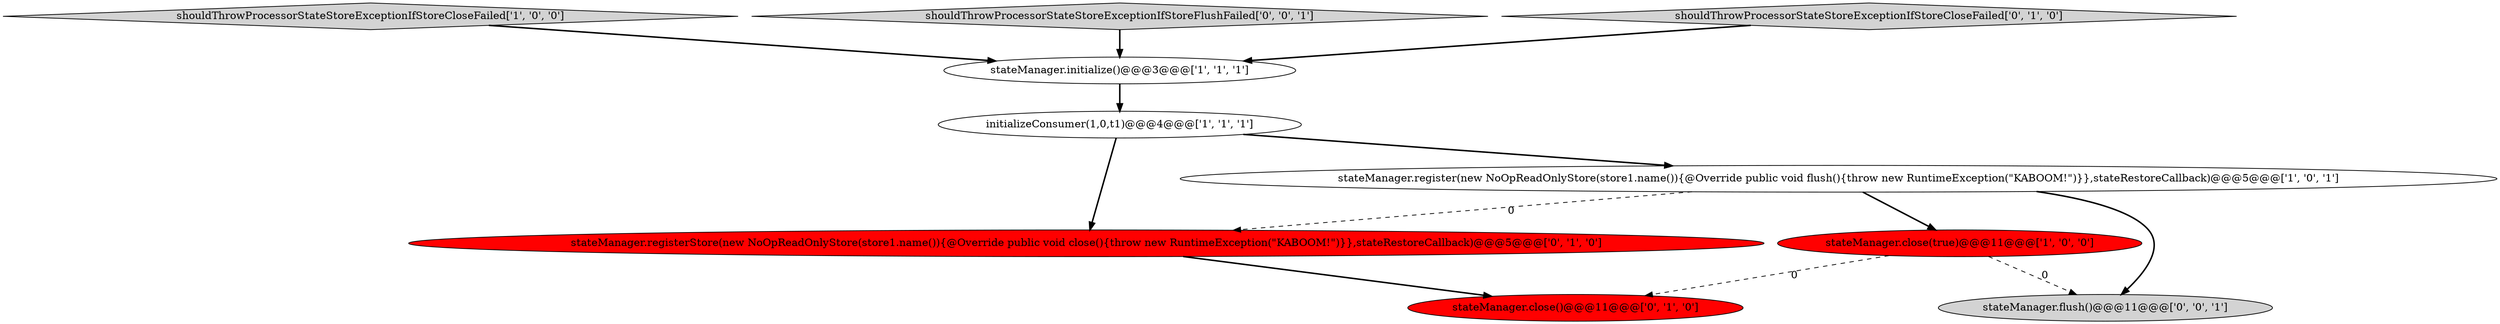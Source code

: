 digraph {
3 [style = filled, label = "stateManager.register(new NoOpReadOnlyStore(store1.name()){@Override public void flush(){throw new RuntimeException(\"KABOOM!\")}},stateRestoreCallback)@@@5@@@['1', '0', '1']", fillcolor = white, shape = ellipse image = "AAA0AAABBB1BBB"];
4 [style = filled, label = "shouldThrowProcessorStateStoreExceptionIfStoreCloseFailed['1', '0', '0']", fillcolor = lightgray, shape = diamond image = "AAA0AAABBB1BBB"];
9 [style = filled, label = "shouldThrowProcessorStateStoreExceptionIfStoreFlushFailed['0', '0', '1']", fillcolor = lightgray, shape = diamond image = "AAA0AAABBB3BBB"];
0 [style = filled, label = "stateManager.close(true)@@@11@@@['1', '0', '0']", fillcolor = red, shape = ellipse image = "AAA1AAABBB1BBB"];
6 [style = filled, label = "stateManager.registerStore(new NoOpReadOnlyStore(store1.name()){@Override public void close(){throw new RuntimeException(\"KABOOM!\")}},stateRestoreCallback)@@@5@@@['0', '1', '0']", fillcolor = red, shape = ellipse image = "AAA1AAABBB2BBB"];
1 [style = filled, label = "initializeConsumer(1,0,t1)@@@4@@@['1', '1', '1']", fillcolor = white, shape = ellipse image = "AAA0AAABBB1BBB"];
5 [style = filled, label = "shouldThrowProcessorStateStoreExceptionIfStoreCloseFailed['0', '1', '0']", fillcolor = lightgray, shape = diamond image = "AAA0AAABBB2BBB"];
7 [style = filled, label = "stateManager.close()@@@11@@@['0', '1', '0']", fillcolor = red, shape = ellipse image = "AAA1AAABBB2BBB"];
8 [style = filled, label = "stateManager.flush()@@@11@@@['0', '0', '1']", fillcolor = lightgray, shape = ellipse image = "AAA0AAABBB3BBB"];
2 [style = filled, label = "stateManager.initialize()@@@3@@@['1', '1', '1']", fillcolor = white, shape = ellipse image = "AAA0AAABBB1BBB"];
1->3 [style = bold, label=""];
0->8 [style = dashed, label="0"];
5->2 [style = bold, label=""];
3->6 [style = dashed, label="0"];
1->6 [style = bold, label=""];
4->2 [style = bold, label=""];
6->7 [style = bold, label=""];
0->7 [style = dashed, label="0"];
9->2 [style = bold, label=""];
2->1 [style = bold, label=""];
3->8 [style = bold, label=""];
3->0 [style = bold, label=""];
}
